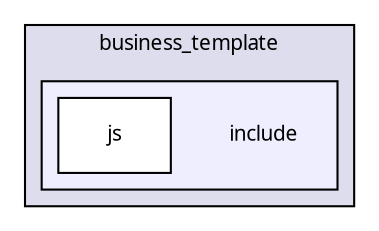 digraph "packages/template_manager/packages/business_template/include/" {
  compound=true
  node [ fontsize="10", fontname="FreeSans.ttf"];
  edge [ labelfontsize="10", labelfontname="FreeSans.ttf"];
  subgraph clusterdir_f4f8fe19c0fee66b0aa3d3156b8bd82f {
    graph [ bgcolor="#ddddee", pencolor="black", label="business_template" fontname="FreeSans.ttf", fontsize="10", URL="dir_f4f8fe19c0fee66b0aa3d3156b8bd82f.html"]
  subgraph clusterdir_106810f961f70f4e99724c05e2ade9dd {
    graph [ bgcolor="#eeeeff", pencolor="black", label="" URL="dir_106810f961f70f4e99724c05e2ade9dd.html"];
    dir_106810f961f70f4e99724c05e2ade9dd [shape=plaintext label="include"];
    dir_6ed1ddb7112936c371e737af8e4b2f0e [shape=box label="js" color="black" fillcolor="white" style="filled" URL="dir_6ed1ddb7112936c371e737af8e4b2f0e.html"];
  }
  }
}
